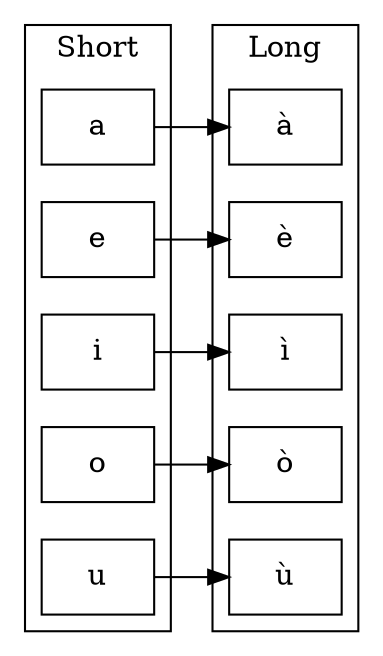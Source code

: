 digraph vowels_long_short {
	graph [compound=true];
	node [shape = box];
	rankdir=LR;
	/* nodes */
	subgraph cluster_0 {
        label="Short";
        a_short				[label="a"];
		e_short				[label="e"];
		i_short				[label="i"];
		o_short				[label="o"];
		u_short				[label="u"];
    }
    subgraph cluster_1 {
        label="Long";
        a_long				[label="à"];
		e_long				[label="è"];
		i_long				[label="ì"];
		o_long				[label="ò"];
		u_long				[label="ù"];
    }
    /* graph */
	a_short -> a_long;
	e_short -> e_long;
	i_short -> i_long;
	o_short -> o_long;
	u_short -> u_long;
}